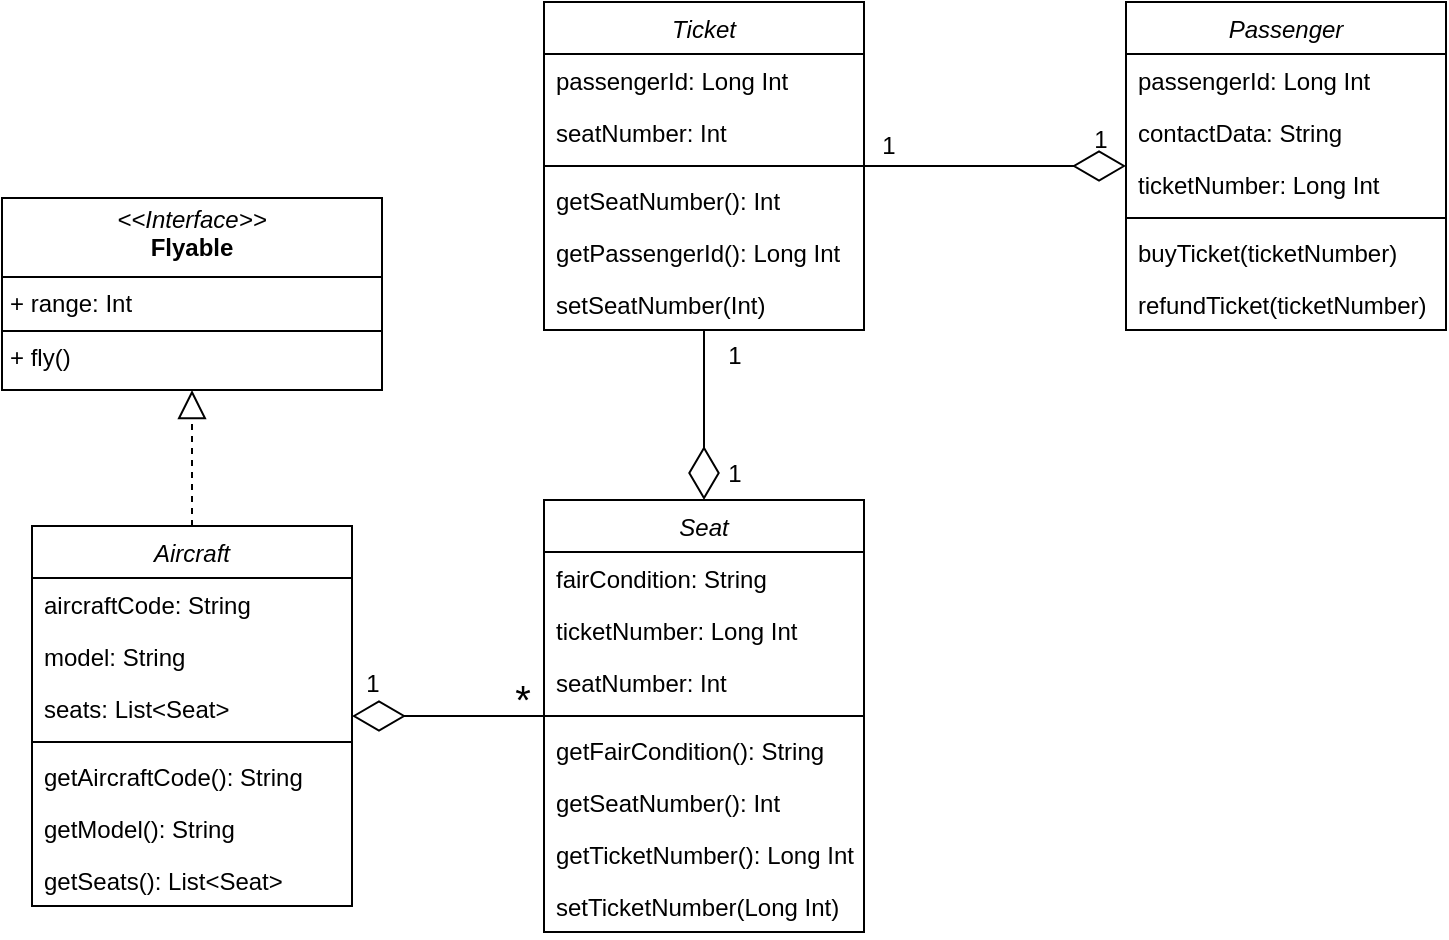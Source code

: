 <mxfile version="24.8.4">
  <diagram id="C5RBs43oDa-KdzZeNtuy" name="Page-1">
    <mxGraphModel dx="980" dy="608" grid="0" gridSize="10" guides="1" tooltips="1" connect="1" arrows="1" fold="1" page="1" pageScale="1" pageWidth="827" pageHeight="1169" math="0" shadow="0">
      <root>
        <mxCell id="WIyWlLk6GJQsqaUBKTNV-0" />
        <mxCell id="WIyWlLk6GJQsqaUBKTNV-1" parent="WIyWlLk6GJQsqaUBKTNV-0" />
        <mxCell id="sUbH88XKsCmU9Ldnoq6X-1" value="Seat" style="swimlane;fontStyle=2;align=center;verticalAlign=top;childLayout=stackLayout;horizontal=1;startSize=26;horizontalStack=0;resizeParent=1;resizeLast=0;collapsible=1;marginBottom=0;rounded=0;shadow=0;strokeWidth=1;" parent="WIyWlLk6GJQsqaUBKTNV-1" vertex="1">
          <mxGeometry x="298" y="305" width="160" height="216" as="geometry">
            <mxRectangle x="230" y="140" width="160" height="26" as="alternateBounds" />
          </mxGeometry>
        </mxCell>
        <mxCell id="sUbH88XKsCmU9Ldnoq6X-4" value="fairCondition: String" style="text;align=left;verticalAlign=top;spacingLeft=4;spacingRight=4;overflow=hidden;rotatable=0;points=[[0,0.5],[1,0.5]];portConstraint=eastwest;rounded=0;shadow=0;html=0;" parent="sUbH88XKsCmU9Ldnoq6X-1" vertex="1">
          <mxGeometry y="26" width="160" height="26" as="geometry" />
        </mxCell>
        <mxCell id="sUbH88XKsCmU9Ldnoq6X-29" value="ticketNumber: Long Int " style="text;align=left;verticalAlign=top;spacingLeft=4;spacingRight=4;overflow=hidden;rotatable=0;points=[[0,0.5],[1,0.5]];portConstraint=eastwest;rounded=0;shadow=0;html=0;" parent="sUbH88XKsCmU9Ldnoq6X-1" vertex="1">
          <mxGeometry y="52" width="160" height="26" as="geometry" />
        </mxCell>
        <mxCell id="sUbH88XKsCmU9Ldnoq6X-48" value="seatNumber: Int " style="text;align=left;verticalAlign=top;spacingLeft=4;spacingRight=4;overflow=hidden;rotatable=0;points=[[0,0.5],[1,0.5]];portConstraint=eastwest;rounded=0;shadow=0;html=0;" parent="sUbH88XKsCmU9Ldnoq6X-1" vertex="1">
          <mxGeometry y="78" width="160" height="26" as="geometry" />
        </mxCell>
        <mxCell id="sUbH88XKsCmU9Ldnoq6X-5" value="" style="line;html=1;strokeWidth=1;align=left;verticalAlign=middle;spacingTop=-1;spacingLeft=3;spacingRight=3;rotatable=0;labelPosition=right;points=[];portConstraint=eastwest;" parent="sUbH88XKsCmU9Ldnoq6X-1" vertex="1">
          <mxGeometry y="104" width="160" height="8" as="geometry" />
        </mxCell>
        <mxCell id="sUbH88XKsCmU9Ldnoq6X-8" value="getFairCondition(): String" style="text;align=left;verticalAlign=top;spacingLeft=4;spacingRight=4;overflow=hidden;rotatable=0;points=[[0,0.5],[1,0.5]];portConstraint=eastwest;rounded=0;shadow=0;html=0;" parent="sUbH88XKsCmU9Ldnoq6X-1" vertex="1">
          <mxGeometry y="112" width="160" height="26" as="geometry" />
        </mxCell>
        <mxCell id="sUbH88XKsCmU9Ldnoq6X-56" value="getSeatNumber(): Int " style="text;align=left;verticalAlign=top;spacingLeft=4;spacingRight=4;overflow=hidden;rotatable=0;points=[[0,0.5],[1,0.5]];portConstraint=eastwest;rounded=0;shadow=0;html=0;" parent="sUbH88XKsCmU9Ldnoq6X-1" vertex="1">
          <mxGeometry y="138" width="160" height="26" as="geometry" />
        </mxCell>
        <mxCell id="sUbH88XKsCmU9Ldnoq6X-55" value="getTicketNumber(): Long Int" style="text;align=left;verticalAlign=top;spacingLeft=4;spacingRight=4;overflow=hidden;rotatable=0;points=[[0,0.5],[1,0.5]];portConstraint=eastwest;rounded=0;shadow=0;html=0;" parent="sUbH88XKsCmU9Ldnoq6X-1" vertex="1">
          <mxGeometry y="164" width="160" height="26" as="geometry" />
        </mxCell>
        <mxCell id="sUbH88XKsCmU9Ldnoq6X-57" value="setTicketNumber(Long Int)" style="text;align=left;verticalAlign=top;spacingLeft=4;spacingRight=4;overflow=hidden;rotatable=0;points=[[0,0.5],[1,0.5]];portConstraint=eastwest;rounded=0;shadow=0;html=0;" parent="sUbH88XKsCmU9Ldnoq6X-1" vertex="1">
          <mxGeometry y="190" width="160" height="26" as="geometry" />
        </mxCell>
        <mxCell id="sUbH88XKsCmU9Ldnoq6X-11" value="Aircraft" style="swimlane;fontStyle=2;align=center;verticalAlign=top;childLayout=stackLayout;horizontal=1;startSize=26;horizontalStack=0;resizeParent=1;resizeLast=0;collapsible=1;marginBottom=0;rounded=0;shadow=0;strokeWidth=1;" parent="WIyWlLk6GJQsqaUBKTNV-1" vertex="1">
          <mxGeometry x="42" y="318" width="160" height="190" as="geometry">
            <mxRectangle x="230" y="140" width="160" height="26" as="alternateBounds" />
          </mxGeometry>
        </mxCell>
        <mxCell id="sUbH88XKsCmU9Ldnoq6X-12" value="aircraftCode: String" style="text;align=left;verticalAlign=top;spacingLeft=4;spacingRight=4;overflow=hidden;rotatable=0;points=[[0,0.5],[1,0.5]];portConstraint=eastwest;rounded=0;shadow=0;html=0;" parent="sUbH88XKsCmU9Ldnoq6X-11" vertex="1">
          <mxGeometry y="26" width="160" height="26" as="geometry" />
        </mxCell>
        <mxCell id="sUbH88XKsCmU9Ldnoq6X-28" value="model: String" style="text;align=left;verticalAlign=top;spacingLeft=4;spacingRight=4;overflow=hidden;rotatable=0;points=[[0,0.5],[1,0.5]];portConstraint=eastwest;rounded=0;shadow=0;html=0;" parent="sUbH88XKsCmU9Ldnoq6X-11" vertex="1">
          <mxGeometry y="52" width="160" height="26" as="geometry" />
        </mxCell>
        <mxCell id="sUbH88XKsCmU9Ldnoq6X-15" value="seats: List&lt;Seat&gt;" style="text;align=left;verticalAlign=top;spacingLeft=4;spacingRight=4;overflow=hidden;rotatable=0;points=[[0,0.5],[1,0.5]];portConstraint=eastwest;rounded=0;shadow=0;html=0;" parent="sUbH88XKsCmU9Ldnoq6X-11" vertex="1">
          <mxGeometry y="78" width="160" height="26" as="geometry" />
        </mxCell>
        <mxCell id="sUbH88XKsCmU9Ldnoq6X-13" value="" style="line;html=1;strokeWidth=1;align=left;verticalAlign=middle;spacingTop=-1;spacingLeft=3;spacingRight=3;rotatable=0;labelPosition=right;points=[];portConstraint=eastwest;" parent="sUbH88XKsCmU9Ldnoq6X-11" vertex="1">
          <mxGeometry y="104" width="160" height="8" as="geometry" />
        </mxCell>
        <mxCell id="sUbH88XKsCmU9Ldnoq6X-14" value="getAircraftCode(): String" style="text;align=left;verticalAlign=top;spacingLeft=4;spacingRight=4;overflow=hidden;rotatable=0;points=[[0,0.5],[1,0.5]];portConstraint=eastwest;rounded=0;shadow=0;html=0;" parent="sUbH88XKsCmU9Ldnoq6X-11" vertex="1">
          <mxGeometry y="112" width="160" height="26" as="geometry" />
        </mxCell>
        <mxCell id="sUbH88XKsCmU9Ldnoq6X-46" value="getModel(): String" style="text;align=left;verticalAlign=top;spacingLeft=4;spacingRight=4;overflow=hidden;rotatable=0;points=[[0,0.5],[1,0.5]];portConstraint=eastwest;rounded=0;shadow=0;html=0;" parent="sUbH88XKsCmU9Ldnoq6X-11" vertex="1">
          <mxGeometry y="138" width="160" height="26" as="geometry" />
        </mxCell>
        <mxCell id="sUbH88XKsCmU9Ldnoq6X-47" value="getSeats(): List&lt;Seat&gt;" style="text;align=left;verticalAlign=top;spacingLeft=4;spacingRight=4;overflow=hidden;rotatable=0;points=[[0,0.5],[1,0.5]];portConstraint=eastwest;rounded=0;shadow=0;html=0;" parent="sUbH88XKsCmU9Ldnoq6X-11" vertex="1">
          <mxGeometry y="164" width="160" height="26" as="geometry" />
        </mxCell>
        <mxCell id="sUbH88XKsCmU9Ldnoq6X-24" value="Ticket" style="swimlane;fontStyle=2;align=center;verticalAlign=top;childLayout=stackLayout;horizontal=1;startSize=26;horizontalStack=0;resizeParent=1;resizeLast=0;collapsible=1;marginBottom=0;rounded=0;shadow=0;strokeWidth=1;" parent="WIyWlLk6GJQsqaUBKTNV-1" vertex="1">
          <mxGeometry x="298" y="56" width="160" height="164" as="geometry">
            <mxRectangle x="230" y="140" width="160" height="26" as="alternateBounds" />
          </mxGeometry>
        </mxCell>
        <mxCell id="sUbH88XKsCmU9Ldnoq6X-25" value="passengerId: Long Int" style="text;align=left;verticalAlign=top;spacingLeft=4;spacingRight=4;overflow=hidden;rotatable=0;points=[[0,0.5],[1,0.5]];portConstraint=eastwest;rounded=0;shadow=0;html=0;" parent="sUbH88XKsCmU9Ldnoq6X-24" vertex="1">
          <mxGeometry y="26" width="160" height="26" as="geometry" />
        </mxCell>
        <mxCell id="sUbH88XKsCmU9Ldnoq6X-49" value="seatNumber: Int" style="text;align=left;verticalAlign=top;spacingLeft=4;spacingRight=4;overflow=hidden;rotatable=0;points=[[0,0.5],[1,0.5]];portConstraint=eastwest;rounded=0;shadow=0;html=0;" parent="sUbH88XKsCmU9Ldnoq6X-24" vertex="1">
          <mxGeometry y="52" width="160" height="26" as="geometry" />
        </mxCell>
        <mxCell id="sUbH88XKsCmU9Ldnoq6X-26" value="" style="line;html=1;strokeWidth=1;align=left;verticalAlign=middle;spacingTop=-1;spacingLeft=3;spacingRight=3;rotatable=0;labelPosition=right;points=[];portConstraint=eastwest;" parent="sUbH88XKsCmU9Ldnoq6X-24" vertex="1">
          <mxGeometry y="78" width="160" height="8" as="geometry" />
        </mxCell>
        <mxCell id="sUbH88XKsCmU9Ldnoq6X-61" value="getSeatNumber(): Int" style="text;align=left;verticalAlign=top;spacingLeft=4;spacingRight=4;overflow=hidden;rotatable=0;points=[[0,0.5],[1,0.5]];portConstraint=eastwest;rounded=0;shadow=0;html=0;" parent="sUbH88XKsCmU9Ldnoq6X-24" vertex="1">
          <mxGeometry y="86" width="160" height="26" as="geometry" />
        </mxCell>
        <mxCell id="sUbH88XKsCmU9Ldnoq6X-62" value="getPassengerId(): Long Int" style="text;align=left;verticalAlign=top;spacingLeft=4;spacingRight=4;overflow=hidden;rotatable=0;points=[[0,0.5],[1,0.5]];portConstraint=eastwest;rounded=0;shadow=0;html=0;" parent="sUbH88XKsCmU9Ldnoq6X-24" vertex="1">
          <mxGeometry y="112" width="160" height="26" as="geometry" />
        </mxCell>
        <mxCell id="sUbH88XKsCmU9Ldnoq6X-65" value="setSeatNumber(Int)" style="text;align=left;verticalAlign=top;spacingLeft=4;spacingRight=4;overflow=hidden;rotatable=0;points=[[0,0.5],[1,0.5]];portConstraint=eastwest;rounded=0;shadow=0;html=0;" parent="sUbH88XKsCmU9Ldnoq6X-24" vertex="1">
          <mxGeometry y="138" width="160" height="26" as="geometry" />
        </mxCell>
        <mxCell id="sUbH88XKsCmU9Ldnoq6X-31" value="Passenger" style="swimlane;fontStyle=2;align=center;verticalAlign=top;childLayout=stackLayout;horizontal=1;startSize=26;horizontalStack=0;resizeParent=1;resizeLast=0;collapsible=1;marginBottom=0;rounded=0;shadow=0;strokeWidth=1;" parent="WIyWlLk6GJQsqaUBKTNV-1" vertex="1">
          <mxGeometry x="589" y="56" width="160" height="164" as="geometry">
            <mxRectangle x="230" y="140" width="160" height="26" as="alternateBounds" />
          </mxGeometry>
        </mxCell>
        <mxCell id="sUbH88XKsCmU9Ldnoq6X-32" value="passengerId: Long Int" style="text;align=left;verticalAlign=top;spacingLeft=4;spacingRight=4;overflow=hidden;rotatable=0;points=[[0,0.5],[1,0.5]];portConstraint=eastwest;rounded=0;shadow=0;html=0;" parent="sUbH88XKsCmU9Ldnoq6X-31" vertex="1">
          <mxGeometry y="26" width="160" height="26" as="geometry" />
        </mxCell>
        <mxCell id="sUbH88XKsCmU9Ldnoq6X-33" value="contactData: String" style="text;align=left;verticalAlign=top;spacingLeft=4;spacingRight=4;overflow=hidden;rotatable=0;points=[[0,0.5],[1,0.5]];portConstraint=eastwest;rounded=0;shadow=0;html=0;" parent="sUbH88XKsCmU9Ldnoq6X-31" vertex="1">
          <mxGeometry y="52" width="160" height="26" as="geometry" />
        </mxCell>
        <mxCell id="sUbH88XKsCmU9Ldnoq6X-58" value="ticketNumber: Long Int " style="text;align=left;verticalAlign=top;spacingLeft=4;spacingRight=4;overflow=hidden;rotatable=0;points=[[0,0.5],[1,0.5]];portConstraint=eastwest;rounded=0;shadow=0;html=0;" parent="sUbH88XKsCmU9Ldnoq6X-31" vertex="1">
          <mxGeometry y="78" width="160" height="26" as="geometry" />
        </mxCell>
        <mxCell id="sUbH88XKsCmU9Ldnoq6X-35" value="" style="line;html=1;strokeWidth=1;align=left;verticalAlign=middle;spacingTop=-1;spacingLeft=3;spacingRight=3;rotatable=0;labelPosition=right;points=[];portConstraint=eastwest;" parent="sUbH88XKsCmU9Ldnoq6X-31" vertex="1">
          <mxGeometry y="104" width="160" height="8" as="geometry" />
        </mxCell>
        <mxCell id="sUbH88XKsCmU9Ldnoq6X-50" value="buyTicket(ticketNumber)" style="text;align=left;verticalAlign=top;spacingLeft=4;spacingRight=4;overflow=hidden;rotatable=0;points=[[0,0.5],[1,0.5]];portConstraint=eastwest;rounded=0;shadow=0;html=0;" parent="sUbH88XKsCmU9Ldnoq6X-31" vertex="1">
          <mxGeometry y="112" width="160" height="26" as="geometry" />
        </mxCell>
        <mxCell id="sUbH88XKsCmU9Ldnoq6X-64" value="refundTicket(ticketNumber)" style="text;align=left;verticalAlign=top;spacingLeft=4;spacingRight=4;overflow=hidden;rotatable=0;points=[[0,0.5],[1,0.5]];portConstraint=eastwest;rounded=0;shadow=0;html=0;" parent="sUbH88XKsCmU9Ldnoq6X-31" vertex="1">
          <mxGeometry y="138" width="160" height="26" as="geometry" />
        </mxCell>
        <mxCell id="sUbH88XKsCmU9Ldnoq6X-53" value="&lt;p style=&quot;margin:0px;margin-top:4px;text-align:center;&quot;&gt;&lt;i&gt;&amp;lt;&amp;lt;Interface&amp;gt;&amp;gt;&lt;/i&gt;&lt;br&gt;&lt;b&gt;Flyable&lt;/b&gt;&lt;/p&gt;&lt;hr size=&quot;1&quot; style=&quot;border-style:solid;&quot;&gt;&lt;p style=&quot;margin:0px;margin-left:4px;&quot;&gt;+ &lt;span style=&quot;text-wrap: nowrap; background-color: initial;&quot;&gt;range: Int&lt;/span&gt;&lt;/p&gt;&lt;hr size=&quot;1&quot; style=&quot;border-style:solid;&quot;&gt;&lt;p style=&quot;margin:0px;margin-left:4px;&quot;&gt;+ fly()&lt;br&gt;&lt;/p&gt;" style="verticalAlign=top;align=left;overflow=fill;html=1;whiteSpace=wrap;" parent="WIyWlLk6GJQsqaUBKTNV-1" vertex="1">
          <mxGeometry x="27" y="154" width="190" height="96" as="geometry" />
        </mxCell>
        <mxCell id="sUbH88XKsCmU9Ldnoq6X-59" value="" style="endArrow=diamondThin;endFill=0;endSize=24;html=1;rounded=0;entryX=0.5;entryY=0;entryDx=0;entryDy=0;exitX=0.5;exitY=1;exitDx=0;exitDy=0;" parent="WIyWlLk6GJQsqaUBKTNV-1" source="sUbH88XKsCmU9Ldnoq6X-24" target="sUbH88XKsCmU9Ldnoq6X-1" edge="1">
          <mxGeometry width="160" relative="1" as="geometry">
            <mxPoint x="279" y="293" as="sourcePoint" />
            <mxPoint x="439" y="293" as="targetPoint" />
          </mxGeometry>
        </mxCell>
        <mxCell id="sUbH88XKsCmU9Ldnoq6X-60" value="" style="endArrow=diamondThin;endFill=0;endSize=24;html=1;rounded=0;" parent="WIyWlLk6GJQsqaUBKTNV-1" source="sUbH88XKsCmU9Ldnoq6X-1" target="sUbH88XKsCmU9Ldnoq6X-11" edge="1">
          <mxGeometry width="160" relative="1" as="geometry">
            <mxPoint x="269" y="285" as="sourcePoint" />
            <mxPoint x="269" y="436" as="targetPoint" />
          </mxGeometry>
        </mxCell>
        <mxCell id="sUbH88XKsCmU9Ldnoq6X-63" value="" style="endArrow=diamondThin;endFill=0;endSize=24;html=1;rounded=0;" parent="WIyWlLk6GJQsqaUBKTNV-1" source="sUbH88XKsCmU9Ldnoq6X-24" target="sUbH88XKsCmU9Ldnoq6X-31" edge="1">
          <mxGeometry width="160" relative="1" as="geometry">
            <mxPoint x="475" y="237" as="sourcePoint" />
            <mxPoint x="636" y="237" as="targetPoint" />
          </mxGeometry>
        </mxCell>
        <mxCell id="sUbH88XKsCmU9Ldnoq6X-66" value="1" style="text;html=1;align=center;verticalAlign=middle;resizable=0;points=[];autosize=1;strokeColor=none;fillColor=none;" parent="WIyWlLk6GJQsqaUBKTNV-1" vertex="1">
          <mxGeometry x="457" y="115" width="25" height="26" as="geometry" />
        </mxCell>
        <mxCell id="sUbH88XKsCmU9Ldnoq6X-67" value="1" style="text;html=1;align=center;verticalAlign=middle;resizable=0;points=[];autosize=1;strokeColor=none;fillColor=none;" parent="WIyWlLk6GJQsqaUBKTNV-1" vertex="1">
          <mxGeometry x="563" y="112" width="25" height="26" as="geometry" />
        </mxCell>
        <mxCell id="sUbH88XKsCmU9Ldnoq6X-68" value="1" style="text;html=1;align=center;verticalAlign=middle;resizable=0;points=[];autosize=1;strokeColor=none;fillColor=none;" parent="WIyWlLk6GJQsqaUBKTNV-1" vertex="1">
          <mxGeometry x="380" y="220" width="25" height="26" as="geometry" />
        </mxCell>
        <mxCell id="sUbH88XKsCmU9Ldnoq6X-69" value="1" style="text;html=1;align=center;verticalAlign=middle;resizable=0;points=[];autosize=1;strokeColor=none;fillColor=none;" parent="WIyWlLk6GJQsqaUBKTNV-1" vertex="1">
          <mxGeometry x="380" y="279" width="25" height="26" as="geometry" />
        </mxCell>
        <mxCell id="sUbH88XKsCmU9Ldnoq6X-70" value="&lt;font style=&quot;font-size: 20px;&quot;&gt;*&lt;/font&gt;" style="text;html=1;align=center;verticalAlign=middle;resizable=0;points=[];autosize=1;strokeColor=none;fillColor=none;" parent="WIyWlLk6GJQsqaUBKTNV-1" vertex="1">
          <mxGeometry x="274" y="386" width="26" height="36" as="geometry" />
        </mxCell>
        <mxCell id="sUbH88XKsCmU9Ldnoq6X-71" value="1" style="text;html=1;align=center;verticalAlign=middle;resizable=0;points=[];autosize=1;strokeColor=none;fillColor=none;" parent="WIyWlLk6GJQsqaUBKTNV-1" vertex="1">
          <mxGeometry x="199" y="384" width="25" height="26" as="geometry" />
        </mxCell>
        <mxCell id="3RTOeeZM1mBlv-3y1Kpz-0" value="" style="endArrow=block;dashed=1;endFill=0;endSize=12;html=1;rounded=0;exitX=0.5;exitY=0;exitDx=0;exitDy=0;entryX=0.5;entryY=1;entryDx=0;entryDy=0;" edge="1" parent="WIyWlLk6GJQsqaUBKTNV-1" source="sUbH88XKsCmU9Ldnoq6X-11" target="sUbH88XKsCmU9Ldnoq6X-53">
          <mxGeometry width="160" relative="1" as="geometry">
            <mxPoint x="139" y="280" as="sourcePoint" />
            <mxPoint x="299" y="280" as="targetPoint" />
          </mxGeometry>
        </mxCell>
      </root>
    </mxGraphModel>
  </diagram>
</mxfile>
